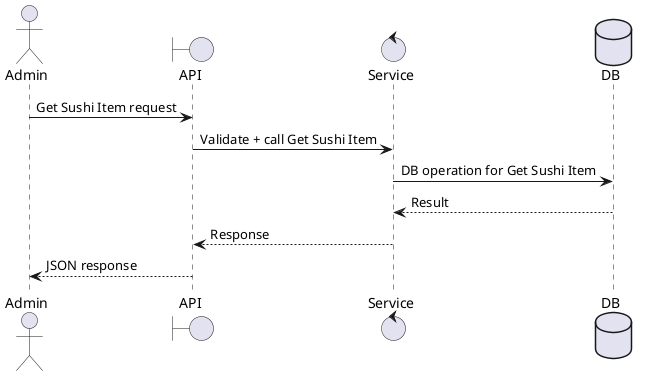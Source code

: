 @startuml
actor Admin as A
boundary API as B
control Service as S
database DB as D

A -> B: Get Sushi Item request
B -> S: Validate + call Get Sushi Item
S -> D: DB operation for Get Sushi Item
D --> S: Result
S --> B: Response
B --> A: JSON response
@enduml
